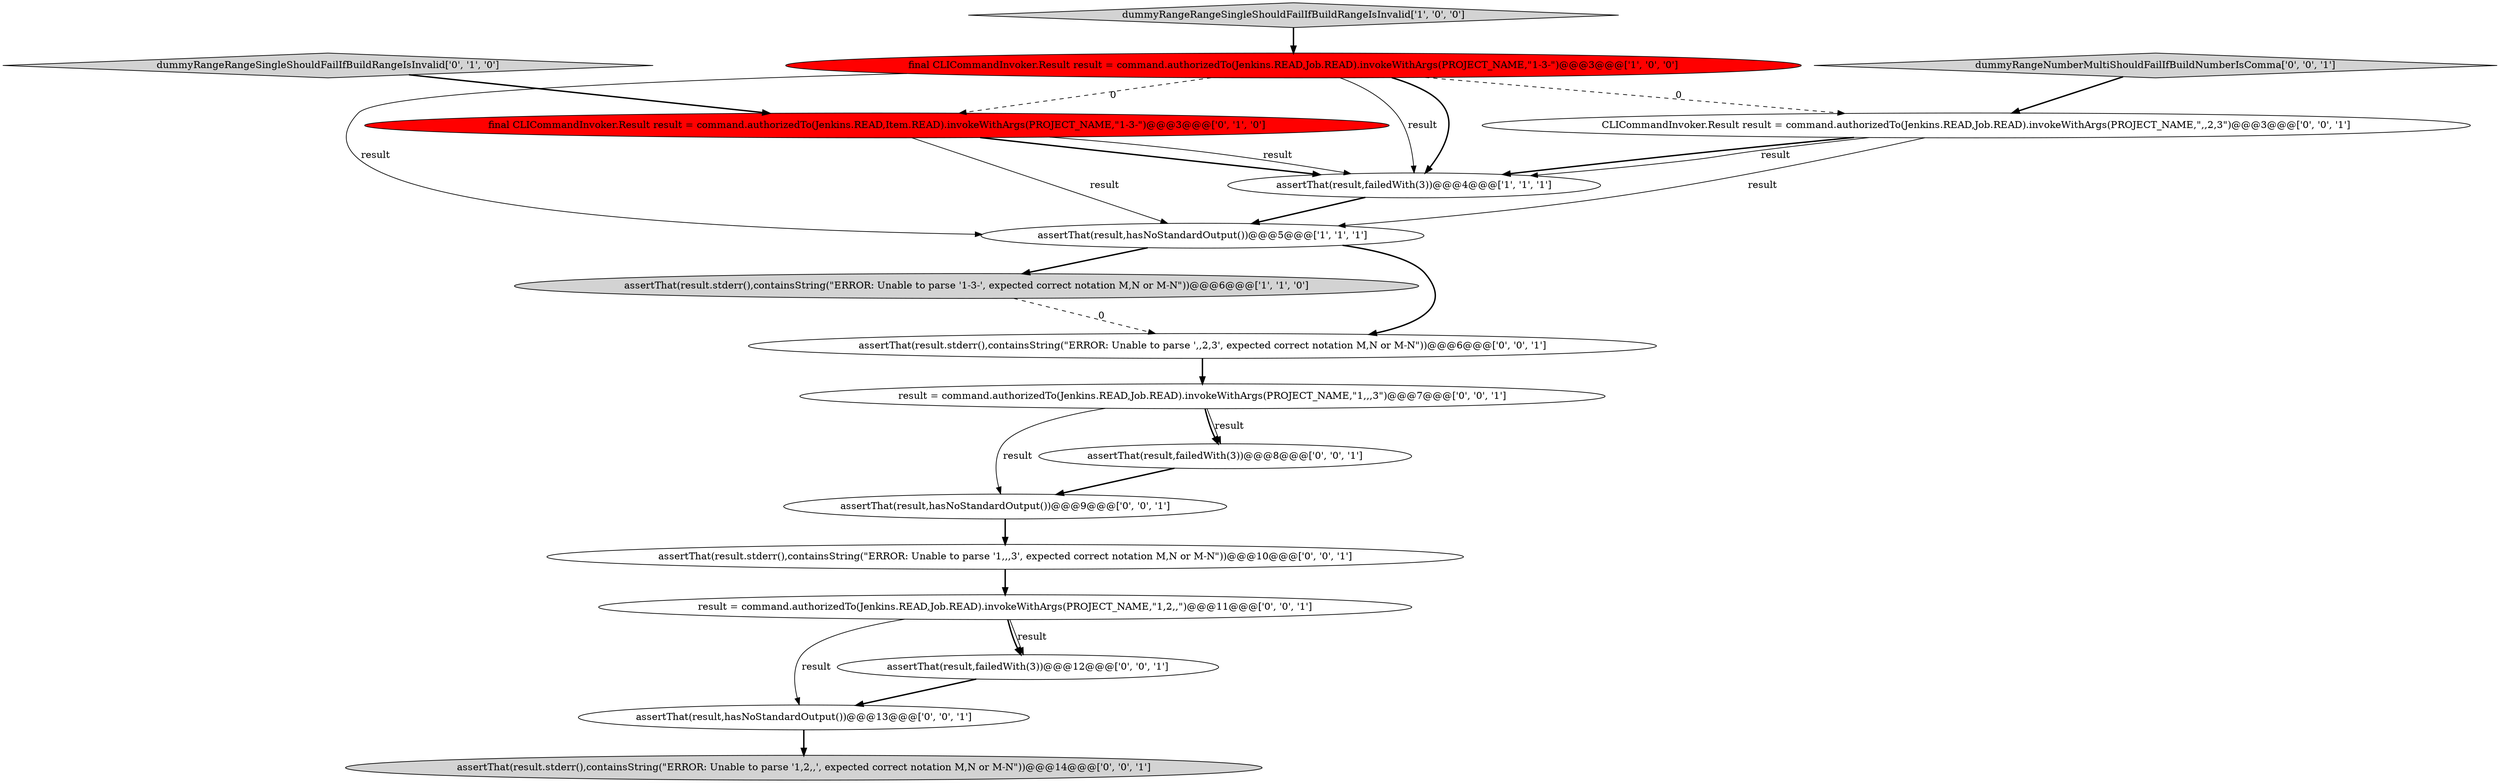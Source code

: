 digraph {
12 [style = filled, label = "assertThat(result,hasNoStandardOutput())@@@13@@@['0', '0', '1']", fillcolor = white, shape = ellipse image = "AAA0AAABBB3BBB"];
3 [style = filled, label = "final CLICommandInvoker.Result result = command.authorizedTo(Jenkins.READ,Job.READ).invokeWithArgs(PROJECT_NAME,\"1-3-\")@@@3@@@['1', '0', '0']", fillcolor = red, shape = ellipse image = "AAA1AAABBB1BBB"];
5 [style = filled, label = "dummyRangeRangeSingleShouldFailIfBuildRangeIsInvalid['0', '1', '0']", fillcolor = lightgray, shape = diamond image = "AAA0AAABBB2BBB"];
10 [style = filled, label = "assertThat(result.stderr(),containsString(\"ERROR: Unable to parse '1,,,3', expected correct notation M,N or M-N\"))@@@10@@@['0', '0', '1']", fillcolor = white, shape = ellipse image = "AAA0AAABBB3BBB"];
17 [style = filled, label = "dummyRangeNumberMultiShouldFailIfBuildNumberIsComma['0', '0', '1']", fillcolor = lightgray, shape = diamond image = "AAA0AAABBB3BBB"];
8 [style = filled, label = "assertThat(result.stderr(),containsString(\"ERROR: Unable to parse '1,2,,', expected correct notation M,N or M-N\"))@@@14@@@['0', '0', '1']", fillcolor = lightgray, shape = ellipse image = "AAA0AAABBB3BBB"];
2 [style = filled, label = "dummyRangeRangeSingleShouldFailIfBuildRangeIsInvalid['1', '0', '0']", fillcolor = lightgray, shape = diamond image = "AAA0AAABBB1BBB"];
13 [style = filled, label = "assertThat(result.stderr(),containsString(\"ERROR: Unable to parse ',,2,3', expected correct notation M,N or M-N\"))@@@6@@@['0', '0', '1']", fillcolor = white, shape = ellipse image = "AAA0AAABBB3BBB"];
15 [style = filled, label = "assertThat(result,hasNoStandardOutput())@@@9@@@['0', '0', '1']", fillcolor = white, shape = ellipse image = "AAA0AAABBB3BBB"];
9 [style = filled, label = "result = command.authorizedTo(Jenkins.READ,Job.READ).invokeWithArgs(PROJECT_NAME,\"1,2,,\")@@@11@@@['0', '0', '1']", fillcolor = white, shape = ellipse image = "AAA0AAABBB3BBB"];
4 [style = filled, label = "assertThat(result.stderr(),containsString(\"ERROR: Unable to parse '1-3-', expected correct notation M,N or M-N\"))@@@6@@@['1', '1', '0']", fillcolor = lightgray, shape = ellipse image = "AAA0AAABBB1BBB"];
11 [style = filled, label = "result = command.authorizedTo(Jenkins.READ,Job.READ).invokeWithArgs(PROJECT_NAME,\"1,,,3\")@@@7@@@['0', '0', '1']", fillcolor = white, shape = ellipse image = "AAA0AAABBB3BBB"];
14 [style = filled, label = "CLICommandInvoker.Result result = command.authorizedTo(Jenkins.READ,Job.READ).invokeWithArgs(PROJECT_NAME,\",,2,3\")@@@3@@@['0', '0', '1']", fillcolor = white, shape = ellipse image = "AAA0AAABBB3BBB"];
7 [style = filled, label = "assertThat(result,failedWith(3))@@@8@@@['0', '0', '1']", fillcolor = white, shape = ellipse image = "AAA0AAABBB3BBB"];
16 [style = filled, label = "assertThat(result,failedWith(3))@@@12@@@['0', '0', '1']", fillcolor = white, shape = ellipse image = "AAA0AAABBB3BBB"];
1 [style = filled, label = "assertThat(result,hasNoStandardOutput())@@@5@@@['1', '1', '1']", fillcolor = white, shape = ellipse image = "AAA0AAABBB1BBB"];
6 [style = filled, label = "final CLICommandInvoker.Result result = command.authorizedTo(Jenkins.READ,Item.READ).invokeWithArgs(PROJECT_NAME,\"1-3-\")@@@3@@@['0', '1', '0']", fillcolor = red, shape = ellipse image = "AAA1AAABBB2BBB"];
0 [style = filled, label = "assertThat(result,failedWith(3))@@@4@@@['1', '1', '1']", fillcolor = white, shape = ellipse image = "AAA0AAABBB1BBB"];
1->4 [style = bold, label=""];
15->10 [style = bold, label=""];
3->6 [style = dashed, label="0"];
9->12 [style = solid, label="result"];
2->3 [style = bold, label=""];
6->1 [style = solid, label="result"];
6->0 [style = solid, label="result"];
9->16 [style = solid, label="result"];
3->1 [style = solid, label="result"];
6->0 [style = bold, label=""];
14->1 [style = solid, label="result"];
13->11 [style = bold, label=""];
1->13 [style = bold, label=""];
9->16 [style = bold, label=""];
3->0 [style = bold, label=""];
11->15 [style = solid, label="result"];
5->6 [style = bold, label=""];
14->0 [style = bold, label=""];
3->0 [style = solid, label="result"];
17->14 [style = bold, label=""];
12->8 [style = bold, label=""];
0->1 [style = bold, label=""];
14->0 [style = solid, label="result"];
11->7 [style = solid, label="result"];
7->15 [style = bold, label=""];
10->9 [style = bold, label=""];
3->14 [style = dashed, label="0"];
4->13 [style = dashed, label="0"];
16->12 [style = bold, label=""];
11->7 [style = bold, label=""];
}
